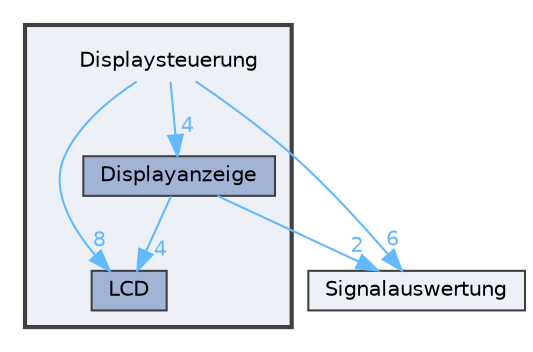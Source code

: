 digraph "Displaysteuerung"
{
 // LATEX_PDF_SIZE
  bgcolor="transparent";
  edge [fontname=Helvetica,fontsize=10,labelfontname=Helvetica,labelfontsize=10];
  node [fontname=Helvetica,fontsize=10,shape=box,height=0.2,width=0.4];
  compound=true
  subgraph clusterdir_021f9b3dc57c915e70688ec020c72e2c {
    graph [ bgcolor="#edf0f7", pencolor="grey25", label="", fontname=Helvetica,fontsize=10 style="filled,bold", URL="dir_021f9b3dc57c915e70688ec020c72e2c.html",tooltip=""]
    dir_021f9b3dc57c915e70688ec020c72e2c [shape=plaintext, label="Displaysteuerung"];
  dir_04e14bf0664c3ceb9e622f3d56c39aab [label="Displayanzeige", fillcolor="#a2b4d6", color="grey25", style="filled", URL="dir_04e14bf0664c3ceb9e622f3d56c39aab.html",tooltip=""];
  dir_a70e34b93513257900e92fa951c7a54c [label="LCD", fillcolor="#a2b4d6", color="grey25", style="filled", URL="dir_a70e34b93513257900e92fa951c7a54c.html",tooltip=""];
  }
  dir_090c309b03a443b98510b492fdbc8e90 [label="Signalauswertung", fillcolor="#edf0f7", color="grey25", style="filled", URL="dir_090c309b03a443b98510b492fdbc8e90.html",tooltip=""];
  dir_021f9b3dc57c915e70688ec020c72e2c->dir_04e14bf0664c3ceb9e622f3d56c39aab [headlabel="4", labeldistance=1.5 headhref="dir_000004_000002.html" color="steelblue1" fontcolor="steelblue1"];
  dir_021f9b3dc57c915e70688ec020c72e2c->dir_090c309b03a443b98510b492fdbc8e90 [headlabel="6", labeldistance=1.5 headhref="dir_000004_000008.html" color="steelblue1" fontcolor="steelblue1"];
  dir_021f9b3dc57c915e70688ec020c72e2c->dir_a70e34b93513257900e92fa951c7a54c [headlabel="8", labeldistance=1.5 headhref="dir_000004_000006.html" color="steelblue1" fontcolor="steelblue1"];
  dir_04e14bf0664c3ceb9e622f3d56c39aab->dir_090c309b03a443b98510b492fdbc8e90 [headlabel="2", labeldistance=1.5 headhref="dir_000002_000008.html" color="steelblue1" fontcolor="steelblue1"];
  dir_04e14bf0664c3ceb9e622f3d56c39aab->dir_a70e34b93513257900e92fa951c7a54c [headlabel="4", labeldistance=1.5 headhref="dir_000002_000006.html" color="steelblue1" fontcolor="steelblue1"];
}
